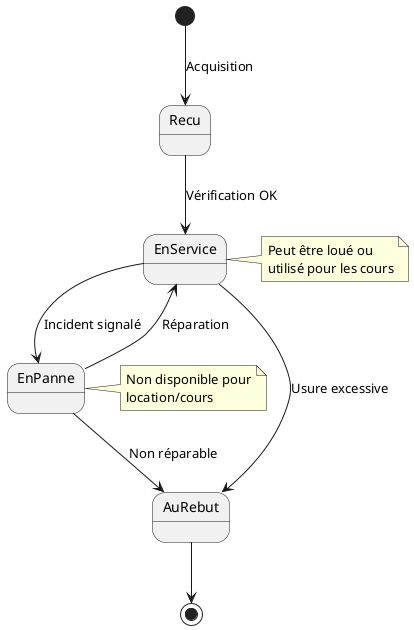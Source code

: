 @startuml
    [*] --> Recu: Acquisition
    Recu --> EnService: Vérification OK
    EnService --> EnPanne: Incident signalé
    EnPanne --> EnService: Réparation
    EnPanne --> AuRebut: Non réparable
    EnService --> AuRebut: Usure excessive
    AuRebut --> [*]

    note right of EnService
        Peut être loué ou
        utilisé pour les cours
    end note

    note right of EnPanne
        Non disponible pour
        location/cours
    end note
@enduml

